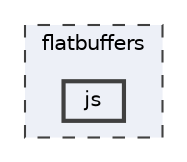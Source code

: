 digraph "flatbuffers/js"
{
 // LATEX_PDF_SIZE
  bgcolor="transparent";
  edge [fontname=Helvetica,fontsize=10,labelfontname=Helvetica,labelfontsize=10];
  node [fontname=Helvetica,fontsize=10,shape=box,height=0.2,width=0.4];
  compound=true
  subgraph clusterdir_aab3332a77760f74556dcb4aee61b405 {
    graph [ bgcolor="#edf0f7", pencolor="grey25", label="flatbuffers", fontname=Helvetica,fontsize=10 style="filled,dashed", URL="dir_aab3332a77760f74556dcb4aee61b405.html",tooltip=""]
  dir_9f896b027b5b3b530b2b85ac0ef4ba8a [label="js", fillcolor="#edf0f7", color="grey25", style="filled,bold", URL="dir_9f896b027b5b3b530b2b85ac0ef4ba8a.html",tooltip=""];
  }
}
